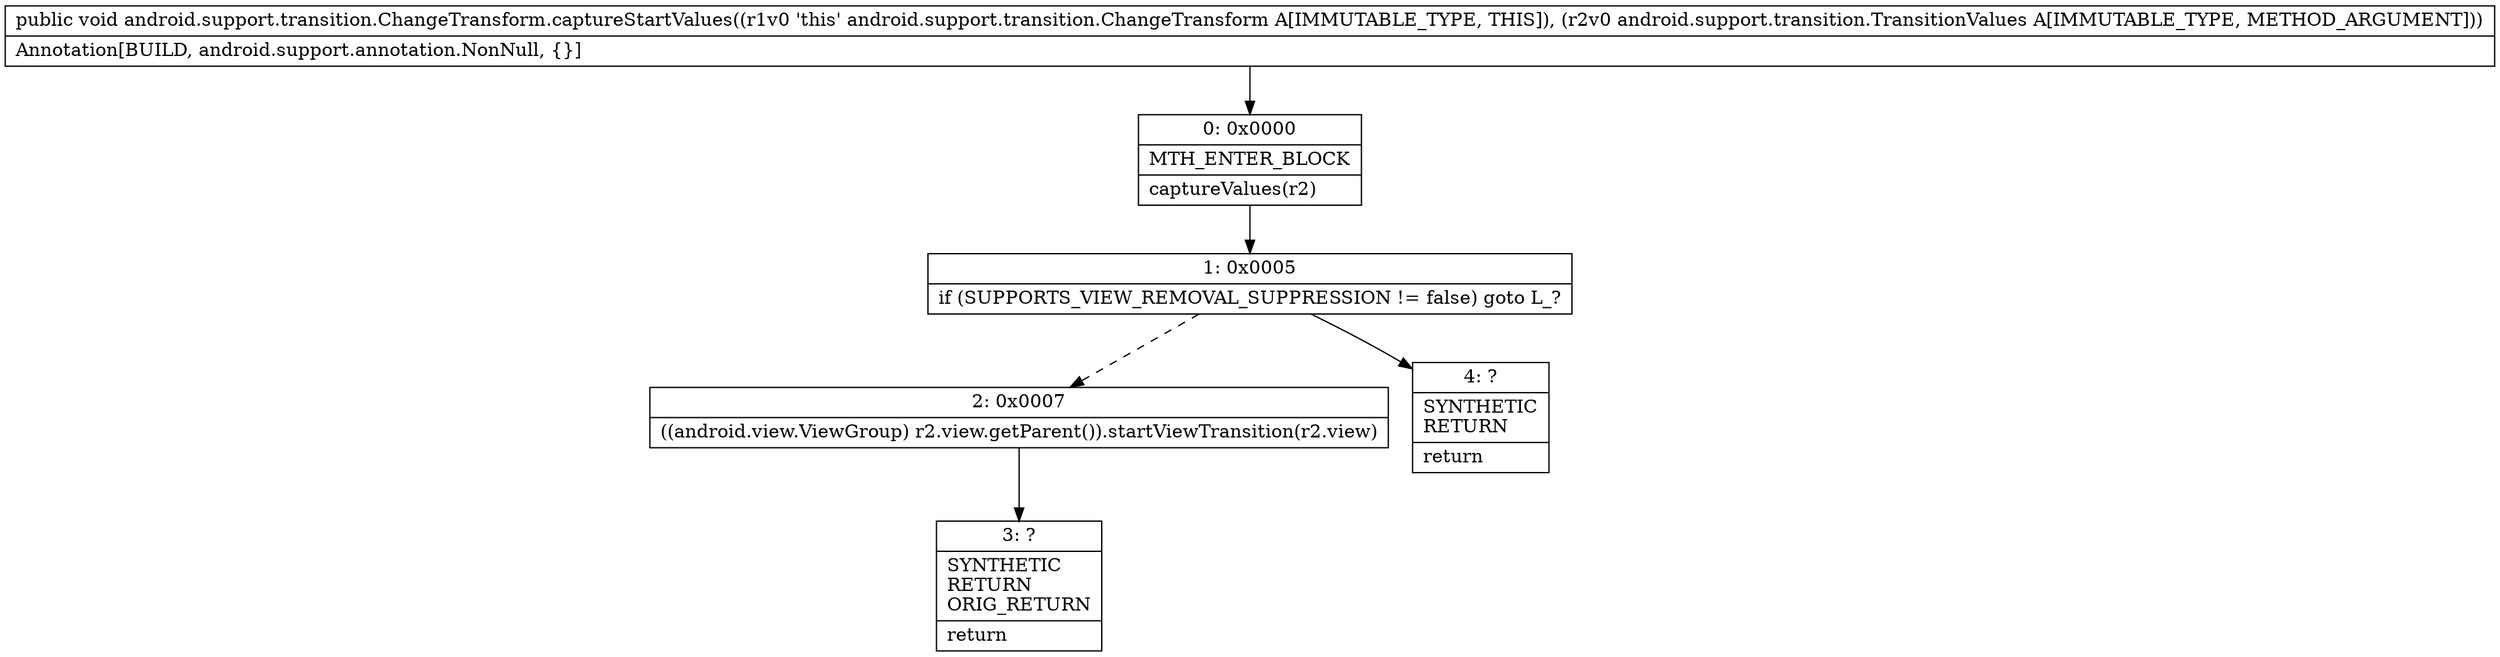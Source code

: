 digraph "CFG forandroid.support.transition.ChangeTransform.captureStartValues(Landroid\/support\/transition\/TransitionValues;)V" {
Node_0 [shape=record,label="{0\:\ 0x0000|MTH_ENTER_BLOCK\l|captureValues(r2)\l}"];
Node_1 [shape=record,label="{1\:\ 0x0005|if (SUPPORTS_VIEW_REMOVAL_SUPPRESSION != false) goto L_?\l}"];
Node_2 [shape=record,label="{2\:\ 0x0007|((android.view.ViewGroup) r2.view.getParent()).startViewTransition(r2.view)\l}"];
Node_3 [shape=record,label="{3\:\ ?|SYNTHETIC\lRETURN\lORIG_RETURN\l|return\l}"];
Node_4 [shape=record,label="{4\:\ ?|SYNTHETIC\lRETURN\l|return\l}"];
MethodNode[shape=record,label="{public void android.support.transition.ChangeTransform.captureStartValues((r1v0 'this' android.support.transition.ChangeTransform A[IMMUTABLE_TYPE, THIS]), (r2v0 android.support.transition.TransitionValues A[IMMUTABLE_TYPE, METHOD_ARGUMENT]))  | Annotation[BUILD, android.support.annotation.NonNull, \{\}]\l}"];
MethodNode -> Node_0;
Node_0 -> Node_1;
Node_1 -> Node_2[style=dashed];
Node_1 -> Node_4;
Node_2 -> Node_3;
}

